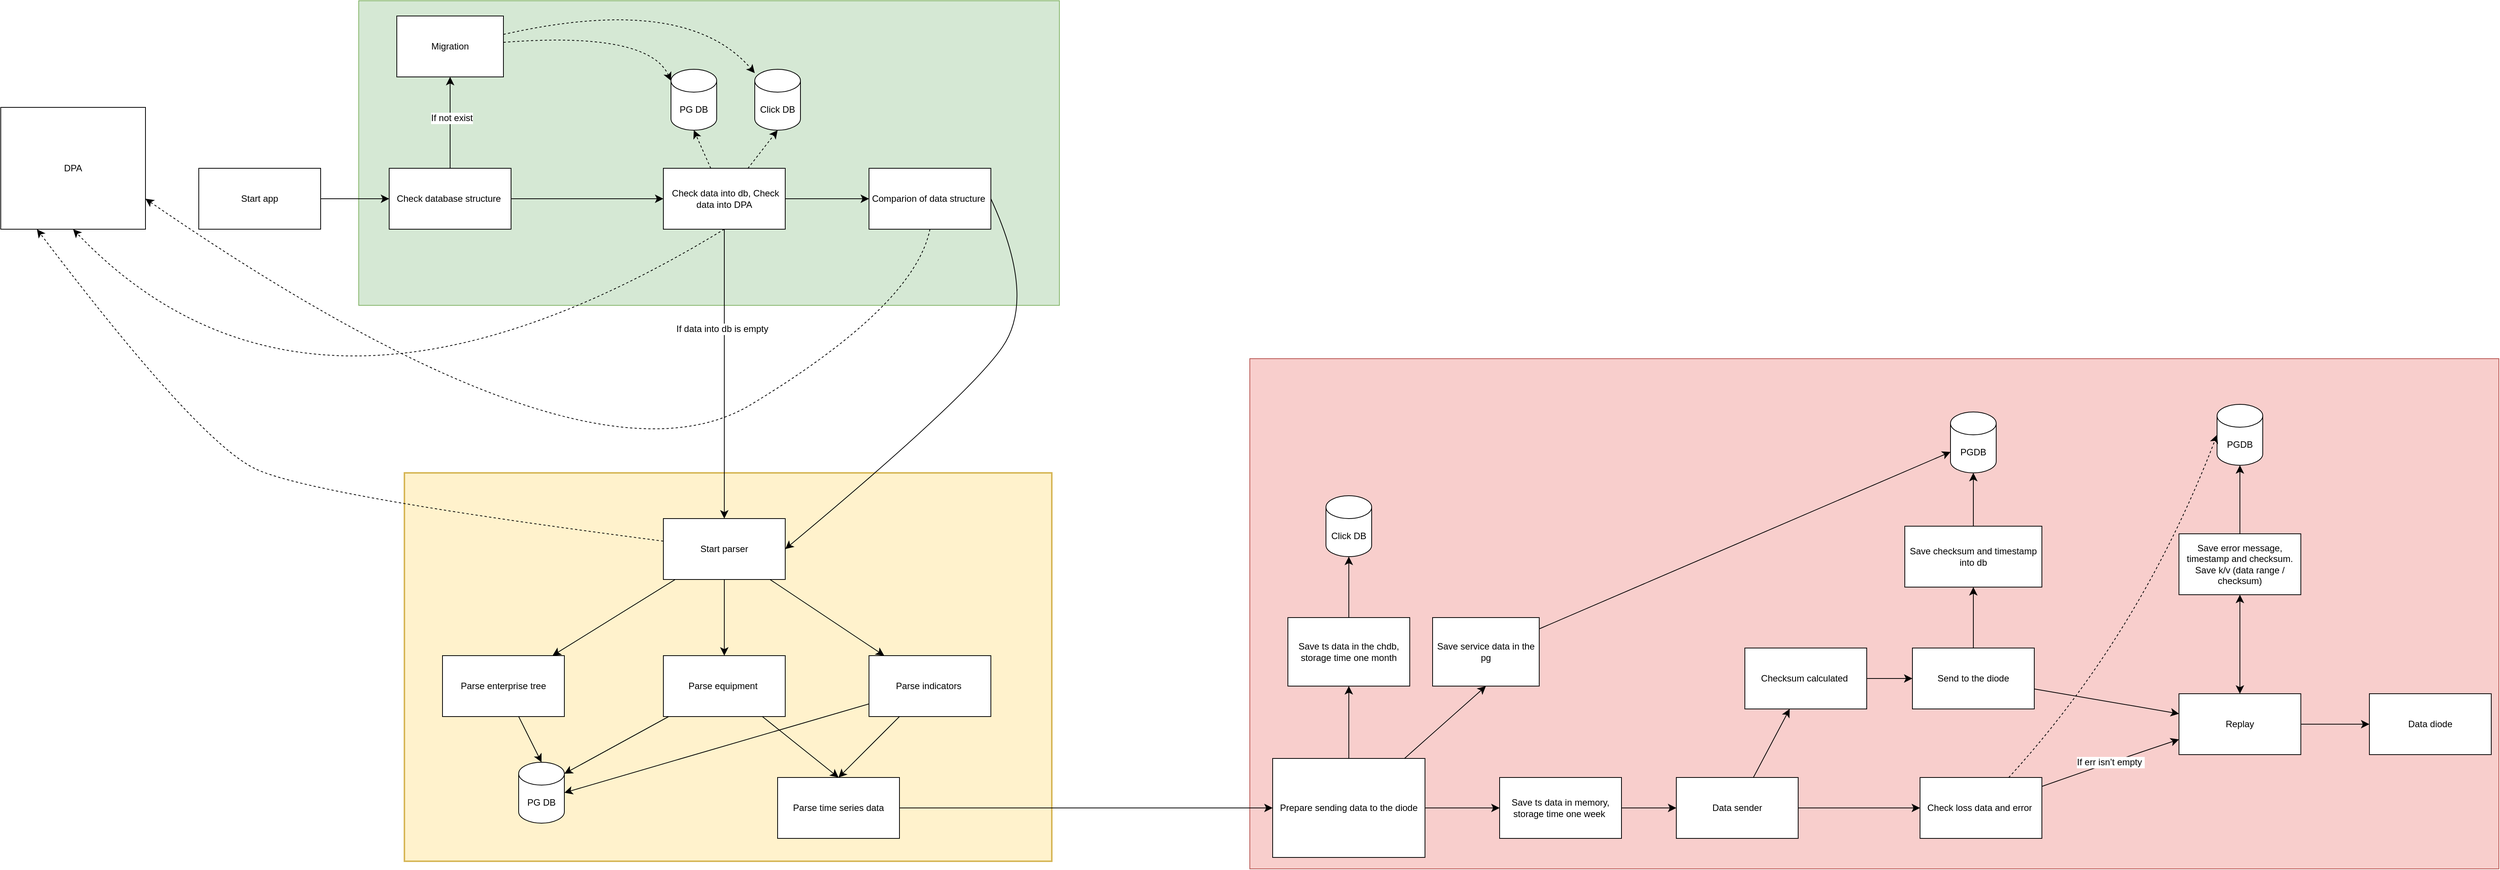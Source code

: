 <mxfile version="28.1.0">
  <diagram name="Страница — 1" id="yB6ljmjd0vUWjxGRCy32">
    <mxGraphModel dx="1423" dy="886" grid="1" gridSize="10" guides="1" tooltips="1" connect="1" arrows="1" fold="1" page="1" pageScale="1" pageWidth="827" pageHeight="1169" math="0" shadow="0">
      <root>
        <mxCell id="0" />
        <mxCell id="1" parent="0" />
        <mxCell id="tqtLIenuNLQmVrtVS35K-83" value="" style="rounded=0;whiteSpace=wrap;html=1;fillColor=#d5e8d4;strokeColor=#82b366;" parent="1" vertex="1">
          <mxGeometry x="490" y="20" width="920" height="400" as="geometry" />
        </mxCell>
        <mxCell id="tqtLIenuNLQmVrtVS35K-82" value="" style="rounded=0;whiteSpace=wrap;html=1;fillColor=#f8cecc;strokeColor=#b85450;" parent="1" vertex="1">
          <mxGeometry x="1660" y="490" width="1640" height="670" as="geometry" />
        </mxCell>
        <mxCell id="tqtLIenuNLQmVrtVS35K-35" value="" style="rounded=0;whiteSpace=wrap;html=1;fillColor=#fff2cc;strokeWidth=2;strokeColor=#d6b656;" parent="1" vertex="1">
          <mxGeometry x="550" y="640" width="850" height="510" as="geometry" />
        </mxCell>
        <mxCell id="1tEoKAisDk6B2TqbbuxF-1" value="DPA" style="rounded=0;whiteSpace=wrap;html=1;rotation=0;direction=west;" parent="1" vertex="1">
          <mxGeometry x="20" y="160" width="190" height="160" as="geometry" />
        </mxCell>
        <mxCell id="tqtLIenuNLQmVrtVS35K-1" style="edgeStyle=none;curved=1;rounded=0;orthogonalLoop=1;jettySize=auto;html=1;fontSize=12;startSize=8;endSize=8;" parent="1" source="1tEoKAisDk6B2TqbbuxF-3" target="tqtLIenuNLQmVrtVS35K-2" edge="1">
          <mxGeometry relative="1" as="geometry">
            <mxPoint x="560" y="120" as="targetPoint" />
          </mxGeometry>
        </mxCell>
        <mxCell id="1tEoKAisDk6B2TqbbuxF-3" value="Start app" style="rounded=0;whiteSpace=wrap;html=1;" parent="1" vertex="1">
          <mxGeometry x="280" y="240" width="160" height="80" as="geometry" />
        </mxCell>
        <mxCell id="tqtLIenuNLQmVrtVS35K-3" style="edgeStyle=none;curved=1;rounded=0;orthogonalLoop=1;jettySize=auto;html=1;fontSize=12;startSize=8;endSize=8;" parent="1" source="tqtLIenuNLQmVrtVS35K-2" target="tqtLIenuNLQmVrtVS35K-4" edge="1">
          <mxGeometry relative="1" as="geometry">
            <mxPoint x="760" y="90" as="targetPoint" />
          </mxGeometry>
        </mxCell>
        <mxCell id="tqtLIenuNLQmVrtVS35K-5" value="If not exist" style="edgeLabel;html=1;align=center;verticalAlign=middle;resizable=0;points=[];fontSize=12;" parent="tqtLIenuNLQmVrtVS35K-3" vertex="1" connectable="0">
          <mxGeometry x="0.111" y="-2" relative="1" as="geometry">
            <mxPoint as="offset" />
          </mxGeometry>
        </mxCell>
        <mxCell id="tqtLIenuNLQmVrtVS35K-6" style="edgeStyle=none;curved=1;rounded=0;orthogonalLoop=1;jettySize=auto;html=1;fontSize=12;startSize=8;endSize=8;" parent="1" source="tqtLIenuNLQmVrtVS35K-2" target="tqtLIenuNLQmVrtVS35K-7" edge="1">
          <mxGeometry relative="1" as="geometry">
            <mxPoint x="740" y="420" as="targetPoint" />
          </mxGeometry>
        </mxCell>
        <mxCell id="tqtLIenuNLQmVrtVS35K-2" value="Check database structure&amp;nbsp;" style="rounded=0;whiteSpace=wrap;html=1;" parent="1" vertex="1">
          <mxGeometry x="530" y="240" width="160" height="80" as="geometry" />
        </mxCell>
        <mxCell id="tqtLIenuNLQmVrtVS35K-17" style="edgeStyle=none;curved=1;rounded=0;orthogonalLoop=1;jettySize=auto;html=1;fontSize=12;startSize=8;endSize=8;dashed=1;" parent="1" source="tqtLIenuNLQmVrtVS35K-4" target="tqtLIenuNLQmVrtVS35K-13" edge="1">
          <mxGeometry relative="1" as="geometry">
            <Array as="points">
              <mxPoint x="920" y="10" />
            </Array>
          </mxGeometry>
        </mxCell>
        <mxCell id="tqtLIenuNLQmVrtVS35K-4" value="&amp;nbsp;Migration&amp;nbsp;" style="rounded=0;whiteSpace=wrap;html=1;" parent="1" vertex="1">
          <mxGeometry x="540" y="40" width="140" height="80" as="geometry" />
        </mxCell>
        <mxCell id="tqtLIenuNLQmVrtVS35K-18" style="edgeStyle=none;curved=1;rounded=0;orthogonalLoop=1;jettySize=auto;html=1;fontSize=12;startSize=8;endSize=8;" parent="1" source="tqtLIenuNLQmVrtVS35K-7" target="tqtLIenuNLQmVrtVS35K-19" edge="1">
          <mxGeometry relative="1" as="geometry">
            <mxPoint x="1280" y="280" as="targetPoint" />
            <Array as="points" />
          </mxGeometry>
        </mxCell>
        <mxCell id="tqtLIenuNLQmVrtVS35K-20" value="If data into db is empty" style="edgeLabel;html=1;align=center;verticalAlign=middle;resizable=0;points=[];fontSize=12;" parent="tqtLIenuNLQmVrtVS35K-18" vertex="1" connectable="0">
          <mxGeometry x="-0.311" y="-3" relative="1" as="geometry">
            <mxPoint as="offset" />
          </mxGeometry>
        </mxCell>
        <mxCell id="tqtLIenuNLQmVrtVS35K-22" style="edgeStyle=none;curved=1;rounded=0;orthogonalLoop=1;jettySize=auto;html=1;fontSize=12;startSize=8;endSize=8;" parent="1" source="tqtLIenuNLQmVrtVS35K-7" target="tqtLIenuNLQmVrtVS35K-23" edge="1">
          <mxGeometry relative="1" as="geometry">
            <mxPoint x="1240" y="280" as="targetPoint" />
          </mxGeometry>
        </mxCell>
        <mxCell id="tqtLIenuNLQmVrtVS35K-7" value="&amp;nbsp;Check data into db, Check data into DPA" style="rounded=0;whiteSpace=wrap;html=1;" parent="1" vertex="1">
          <mxGeometry x="890" y="240" width="160" height="80" as="geometry" />
        </mxCell>
        <mxCell id="tqtLIenuNLQmVrtVS35K-10" style="edgeStyle=none;curved=1;rounded=0;orthogonalLoop=1;jettySize=auto;html=1;entryX=0.5;entryY=0;entryDx=0;entryDy=0;fontSize=12;startSize=8;endSize=8;dashed=1;exitX=0.5;exitY=1;exitDx=0;exitDy=0;" parent="1" source="tqtLIenuNLQmVrtVS35K-7" target="1tEoKAisDk6B2TqbbuxF-1" edge="1">
          <mxGeometry relative="1" as="geometry">
            <Array as="points">
              <mxPoint x="430" y="650" />
            </Array>
          </mxGeometry>
        </mxCell>
        <mxCell id="tqtLIenuNLQmVrtVS35K-12" value="PG DB" style="shape=cylinder3;whiteSpace=wrap;html=1;boundedLbl=1;backgroundOutline=1;size=15;" parent="1" vertex="1">
          <mxGeometry x="900" y="110" width="60" height="80" as="geometry" />
        </mxCell>
        <mxCell id="tqtLIenuNLQmVrtVS35K-13" value="Click DB" style="shape=cylinder3;whiteSpace=wrap;html=1;boundedLbl=1;backgroundOutline=1;size=15;" parent="1" vertex="1">
          <mxGeometry x="1010" y="110" width="60" height="80" as="geometry" />
        </mxCell>
        <mxCell id="tqtLIenuNLQmVrtVS35K-14" style="edgeStyle=none;curved=1;rounded=0;orthogonalLoop=1;jettySize=auto;html=1;entryX=0.5;entryY=1;entryDx=0;entryDy=0;entryPerimeter=0;fontSize=12;startSize=8;endSize=8;dashed=1;" parent="1" source="tqtLIenuNLQmVrtVS35K-7" target="tqtLIenuNLQmVrtVS35K-12" edge="1">
          <mxGeometry relative="1" as="geometry" />
        </mxCell>
        <mxCell id="tqtLIenuNLQmVrtVS35K-15" style="edgeStyle=none;curved=1;rounded=0;orthogonalLoop=1;jettySize=auto;html=1;entryX=0.5;entryY=1;entryDx=0;entryDy=0;entryPerimeter=0;fontSize=12;startSize=8;endSize=8;dashed=1;" parent="1" source="tqtLIenuNLQmVrtVS35K-7" target="tqtLIenuNLQmVrtVS35K-13" edge="1">
          <mxGeometry relative="1" as="geometry" />
        </mxCell>
        <mxCell id="tqtLIenuNLQmVrtVS35K-16" style="edgeStyle=none;curved=1;rounded=0;orthogonalLoop=1;jettySize=auto;html=1;entryX=0;entryY=0;entryDx=0;entryDy=15;entryPerimeter=0;fontSize=12;startSize=8;endSize=8;dashed=1;" parent="1" source="tqtLIenuNLQmVrtVS35K-4" target="tqtLIenuNLQmVrtVS35K-12" edge="1">
          <mxGeometry relative="1" as="geometry">
            <Array as="points">
              <mxPoint x="870" y="60" />
            </Array>
          </mxGeometry>
        </mxCell>
        <mxCell id="tqtLIenuNLQmVrtVS35K-21" style="edgeStyle=none;curved=1;rounded=0;orthogonalLoop=1;jettySize=auto;html=1;entryX=0.75;entryY=0;entryDx=0;entryDy=0;fontSize=12;startSize=8;endSize=8;dashed=1;" parent="1" source="tqtLIenuNLQmVrtVS35K-19" target="1tEoKAisDk6B2TqbbuxF-1" edge="1">
          <mxGeometry relative="1" as="geometry">
            <Array as="points">
              <mxPoint x="430" y="670" />
              <mxPoint x="280" y="600" />
            </Array>
          </mxGeometry>
        </mxCell>
        <mxCell id="tqtLIenuNLQmVrtVS35K-26" style="edgeStyle=none;curved=1;rounded=0;orthogonalLoop=1;jettySize=auto;html=1;fontSize=12;startSize=8;endSize=8;" parent="1" source="tqtLIenuNLQmVrtVS35K-19" target="tqtLIenuNLQmVrtVS35K-27" edge="1">
          <mxGeometry relative="1" as="geometry">
            <mxPoint x="810" y="930.0" as="targetPoint" />
          </mxGeometry>
        </mxCell>
        <mxCell id="tqtLIenuNLQmVrtVS35K-28" style="edgeStyle=none;curved=1;rounded=0;orthogonalLoop=1;jettySize=auto;html=1;fontSize=12;startSize=8;endSize=8;" parent="1" source="tqtLIenuNLQmVrtVS35K-19" target="tqtLIenuNLQmVrtVS35K-29" edge="1">
          <mxGeometry relative="1" as="geometry">
            <mxPoint x="970.0" y="900.0" as="targetPoint" />
          </mxGeometry>
        </mxCell>
        <mxCell id="tqtLIenuNLQmVrtVS35K-30" style="edgeStyle=none;curved=1;rounded=0;orthogonalLoop=1;jettySize=auto;html=1;fontSize=12;startSize=8;endSize=8;" parent="1" source="tqtLIenuNLQmVrtVS35K-19" target="tqtLIenuNLQmVrtVS35K-31" edge="1">
          <mxGeometry relative="1" as="geometry">
            <mxPoint x="1200.0" y="900.0" as="targetPoint" />
          </mxGeometry>
        </mxCell>
        <mxCell id="tqtLIenuNLQmVrtVS35K-19" value="Start parser" style="rounded=0;whiteSpace=wrap;html=1;" parent="1" vertex="1">
          <mxGeometry x="890" y="700" width="160" height="80" as="geometry" />
        </mxCell>
        <mxCell id="tqtLIenuNLQmVrtVS35K-24" style="edgeStyle=none;curved=1;rounded=0;orthogonalLoop=1;jettySize=auto;html=1;entryX=0;entryY=0.25;entryDx=0;entryDy=0;fontSize=12;startSize=8;endSize=8;dashed=1;exitX=0.5;exitY=1;exitDx=0;exitDy=0;" parent="1" source="tqtLIenuNLQmVrtVS35K-23" target="1tEoKAisDk6B2TqbbuxF-1" edge="1">
          <mxGeometry relative="1" as="geometry">
            <mxPoint x="1241" y="320" as="sourcePoint" />
            <mxPoint x="76.0" y="350" as="targetPoint" />
            <Array as="points">
              <mxPoint x="1220" y="420" />
              <mxPoint x="791" y="680" />
            </Array>
          </mxGeometry>
        </mxCell>
        <mxCell id="tqtLIenuNLQmVrtVS35K-25" style="edgeStyle=none;curved=1;rounded=0;orthogonalLoop=1;jettySize=auto;html=1;entryX=1;entryY=0.5;entryDx=0;entryDy=0;fontSize=12;startSize=8;endSize=8;exitX=1;exitY=0.5;exitDx=0;exitDy=0;" parent="1" source="tqtLIenuNLQmVrtVS35K-23" target="tqtLIenuNLQmVrtVS35K-19" edge="1">
          <mxGeometry relative="1" as="geometry">
            <Array as="points">
              <mxPoint x="1380" y="410" />
              <mxPoint x="1290" y="540" />
            </Array>
          </mxGeometry>
        </mxCell>
        <mxCell id="tqtLIenuNLQmVrtVS35K-23" value="Compa&lt;span style=&quot;white-space: pre;&quot;&gt;rion of data structure &lt;/span&gt;" style="rounded=0;whiteSpace=wrap;html=1;" parent="1" vertex="1">
          <mxGeometry x="1160" y="240" width="160" height="80" as="geometry" />
        </mxCell>
        <mxCell id="tqtLIenuNLQmVrtVS35K-27" value="Parse enterprise tree" style="rounded=0;whiteSpace=wrap;html=1;" parent="1" vertex="1">
          <mxGeometry x="600" y="880.0" width="160" height="80" as="geometry" />
        </mxCell>
        <mxCell id="tqtLIenuNLQmVrtVS35K-33" style="edgeStyle=none;curved=1;rounded=0;orthogonalLoop=1;jettySize=auto;html=1;fontSize=12;startSize=8;endSize=8;entryX=0.5;entryY=0;entryDx=0;entryDy=0;" parent="1" source="tqtLIenuNLQmVrtVS35K-29" target="tqtLIenuNLQmVrtVS35K-32" edge="1">
          <mxGeometry relative="1" as="geometry">
            <mxPoint x="1070" y="1030" as="targetPoint" />
          </mxGeometry>
        </mxCell>
        <mxCell id="tqtLIenuNLQmVrtVS35K-29" value="Parse equipment&amp;nbsp;" style="rounded=0;whiteSpace=wrap;html=1;" parent="1" vertex="1">
          <mxGeometry x="890.0" y="880.0" width="160" height="80" as="geometry" />
        </mxCell>
        <mxCell id="tqtLIenuNLQmVrtVS35K-34" style="edgeStyle=none;curved=1;rounded=0;orthogonalLoop=1;jettySize=auto;html=1;fontSize=12;startSize=8;endSize=8;entryX=0.5;entryY=0;entryDx=0;entryDy=0;" parent="1" source="tqtLIenuNLQmVrtVS35K-31" target="tqtLIenuNLQmVrtVS35K-32" edge="1">
          <mxGeometry relative="1" as="geometry">
            <Array as="points" />
          </mxGeometry>
        </mxCell>
        <mxCell id="tqtLIenuNLQmVrtVS35K-31" value="Parse indicators&amp;nbsp;" style="rounded=0;whiteSpace=wrap;html=1;" parent="1" vertex="1">
          <mxGeometry x="1160.0" y="880.0" width="160" height="80" as="geometry" />
        </mxCell>
        <mxCell id="tqtLIenuNLQmVrtVS35K-41" style="edgeStyle=none;curved=1;rounded=0;orthogonalLoop=1;jettySize=auto;html=1;fontSize=12;startSize=8;endSize=8;" parent="1" source="tqtLIenuNLQmVrtVS35K-32" target="tqtLIenuNLQmVrtVS35K-42" edge="1">
          <mxGeometry relative="1" as="geometry">
            <mxPoint x="1750" y="750" as="targetPoint" />
          </mxGeometry>
        </mxCell>
        <mxCell id="tqtLIenuNLQmVrtVS35K-32" value="Parse time series data" style="rounded=0;whiteSpace=wrap;html=1;" parent="1" vertex="1">
          <mxGeometry x="1040" y="1040" width="160" height="80" as="geometry" />
        </mxCell>
        <mxCell id="tqtLIenuNLQmVrtVS35K-36" value="PG DB" style="shape=cylinder3;whiteSpace=wrap;html=1;boundedLbl=1;backgroundOutline=1;size=15;direction=east;" parent="1" vertex="1">
          <mxGeometry x="700" y="1020" width="60" height="80" as="geometry" />
        </mxCell>
        <mxCell id="tqtLIenuNLQmVrtVS35K-37" style="edgeStyle=none;curved=1;rounded=0;orthogonalLoop=1;jettySize=auto;html=1;entryX=0.5;entryY=0;entryDx=0;entryDy=0;entryPerimeter=0;fontSize=12;startSize=8;endSize=8;" parent="1" source="tqtLIenuNLQmVrtVS35K-27" target="tqtLIenuNLQmVrtVS35K-36" edge="1">
          <mxGeometry relative="1" as="geometry" />
        </mxCell>
        <mxCell id="tqtLIenuNLQmVrtVS35K-39" style="edgeStyle=none;curved=1;rounded=0;orthogonalLoop=1;jettySize=auto;html=1;entryX=1;entryY=0;entryDx=0;entryDy=15;entryPerimeter=0;fontSize=12;startSize=8;endSize=8;" parent="1" source="tqtLIenuNLQmVrtVS35K-29" target="tqtLIenuNLQmVrtVS35K-36" edge="1">
          <mxGeometry relative="1" as="geometry" />
        </mxCell>
        <mxCell id="tqtLIenuNLQmVrtVS35K-40" style="edgeStyle=none;curved=1;rounded=0;orthogonalLoop=1;jettySize=auto;html=1;entryX=1;entryY=0.5;entryDx=0;entryDy=0;entryPerimeter=0;fontSize=12;startSize=8;endSize=8;" parent="1" source="tqtLIenuNLQmVrtVS35K-31" target="tqtLIenuNLQmVrtVS35K-36" edge="1">
          <mxGeometry relative="1" as="geometry" />
        </mxCell>
        <mxCell id="tqtLIenuNLQmVrtVS35K-43" style="edgeStyle=none;curved=1;rounded=0;orthogonalLoop=1;jettySize=auto;html=1;fontSize=12;startSize=8;endSize=8;" parent="1" source="tqtLIenuNLQmVrtVS35K-42" target="tqtLIenuNLQmVrtVS35K-44" edge="1">
          <mxGeometry relative="1" as="geometry">
            <mxPoint x="1920" y="880" as="targetPoint" />
          </mxGeometry>
        </mxCell>
        <mxCell id="tqtLIenuNLQmVrtVS35K-47" style="edgeStyle=none;curved=1;rounded=0;orthogonalLoop=1;jettySize=auto;html=1;fontSize=12;startSize=8;endSize=8;" parent="1" source="tqtLIenuNLQmVrtVS35K-42" target="tqtLIenuNLQmVrtVS35K-48" edge="1">
          <mxGeometry relative="1" as="geometry">
            <mxPoint x="2070" y="900.0" as="targetPoint" />
          </mxGeometry>
        </mxCell>
        <mxCell id="tqtLIenuNLQmVrtVS35K-42" value="Prepare sending data to the diode" style="rounded=0;whiteSpace=wrap;html=1;" parent="1" vertex="1">
          <mxGeometry x="1690" y="1015" width="200" height="130" as="geometry" />
        </mxCell>
        <mxCell id="tqtLIenuNLQmVrtVS35K-44" value="Save ts data in the chdb, storage time one month" style="rounded=0;whiteSpace=wrap;html=1;" parent="1" vertex="1">
          <mxGeometry x="1710" y="830" width="160" height="90" as="geometry" />
        </mxCell>
        <mxCell id="tqtLIenuNLQmVrtVS35K-45" value="Click DB" style="shape=cylinder3;whiteSpace=wrap;html=1;boundedLbl=1;backgroundOutline=1;size=15;" parent="1" vertex="1">
          <mxGeometry x="1760" y="670" width="60" height="80" as="geometry" />
        </mxCell>
        <mxCell id="tqtLIenuNLQmVrtVS35K-46" style="edgeStyle=none;curved=1;rounded=0;orthogonalLoop=1;jettySize=auto;html=1;entryX=0.5;entryY=1;entryDx=0;entryDy=0;entryPerimeter=0;fontSize=12;startSize=8;endSize=8;" parent="1" source="tqtLIenuNLQmVrtVS35K-44" target="tqtLIenuNLQmVrtVS35K-45" edge="1">
          <mxGeometry relative="1" as="geometry" />
        </mxCell>
        <mxCell id="tqtLIenuNLQmVrtVS35K-49" style="edgeStyle=none;curved=1;rounded=0;orthogonalLoop=1;jettySize=auto;html=1;fontSize=12;startSize=8;endSize=8;" parent="1" source="tqtLIenuNLQmVrtVS35K-48" target="tqtLIenuNLQmVrtVS35K-50" edge="1">
          <mxGeometry relative="1" as="geometry">
            <mxPoint x="2300.0" y="1080" as="targetPoint" />
          </mxGeometry>
        </mxCell>
        <mxCell id="tqtLIenuNLQmVrtVS35K-48" value="Save ts data in memory, storage time one week&amp;nbsp;" style="rounded=0;whiteSpace=wrap;html=1;" parent="1" vertex="1">
          <mxGeometry x="1988" y="1040.0" width="160" height="80" as="geometry" />
        </mxCell>
        <mxCell id="tqtLIenuNLQmVrtVS35K-54" style="edgeStyle=none;curved=1;rounded=0;orthogonalLoop=1;jettySize=auto;html=1;fontSize=12;startSize=8;endSize=8;" parent="1" source="tqtLIenuNLQmVrtVS35K-50" target="tqtLIenuNLQmVrtVS35K-55" edge="1">
          <mxGeometry relative="1" as="geometry">
            <mxPoint x="2570.0" y="1080" as="targetPoint" />
          </mxGeometry>
        </mxCell>
        <mxCell id="tqtLIenuNLQmVrtVS35K-77" style="edgeStyle=none;curved=1;rounded=0;orthogonalLoop=1;jettySize=auto;html=1;fontSize=12;startSize=8;endSize=8;" parent="1" source="tqtLIenuNLQmVrtVS35K-50" target="tqtLIenuNLQmVrtVS35K-78" edge="1">
          <mxGeometry relative="1" as="geometry">
            <mxPoint x="2550" y="1080" as="targetPoint" />
          </mxGeometry>
        </mxCell>
        <mxCell id="tqtLIenuNLQmVrtVS35K-50" value="Data sender" style="rounded=0;whiteSpace=wrap;html=1;" parent="1" vertex="1">
          <mxGeometry x="2220.0" y="1040" width="160" height="80" as="geometry" />
        </mxCell>
        <mxCell id="tqtLIenuNLQmVrtVS35K-56" style="edgeStyle=none;curved=1;rounded=0;orthogonalLoop=1;jettySize=auto;html=1;fontSize=12;startSize=8;endSize=8;" parent="1" source="tqtLIenuNLQmVrtVS35K-55" target="tqtLIenuNLQmVrtVS35K-57" edge="1">
          <mxGeometry relative="1" as="geometry">
            <mxPoint x="2800.0" y="1080" as="targetPoint" />
          </mxGeometry>
        </mxCell>
        <mxCell id="tqtLIenuNLQmVrtVS35K-55" value="Checksum calculated&amp;nbsp;" style="rounded=0;whiteSpace=wrap;html=1;" parent="1" vertex="1">
          <mxGeometry x="2310.0" y="870" width="160" height="80" as="geometry" />
        </mxCell>
        <mxCell id="tqtLIenuNLQmVrtVS35K-62" style="edgeStyle=none;curved=1;rounded=0;orthogonalLoop=1;jettySize=auto;html=1;fontSize=12;startSize=8;endSize=8;" parent="1" source="tqtLIenuNLQmVrtVS35K-57" target="tqtLIenuNLQmVrtVS35K-63" edge="1">
          <mxGeometry relative="1" as="geometry">
            <mxPoint x="3040" y="1080" as="targetPoint" />
          </mxGeometry>
        </mxCell>
        <mxCell id="1p-T-t_tJ_qhLKZ4jgAj-11" style="edgeStyle=none;curved=1;rounded=0;orthogonalLoop=1;jettySize=auto;html=1;fontSize=12;startSize=8;endSize=8;" edge="1" parent="1" source="tqtLIenuNLQmVrtVS35K-57" target="tqtLIenuNLQmVrtVS35K-59">
          <mxGeometry relative="1" as="geometry" />
        </mxCell>
        <mxCell id="tqtLIenuNLQmVrtVS35K-57" value="Send to the diode" style="rounded=0;whiteSpace=wrap;html=1;" parent="1" vertex="1">
          <mxGeometry x="2530.0" y="870" width="160" height="80" as="geometry" />
        </mxCell>
        <mxCell id="tqtLIenuNLQmVrtVS35K-60" style="edgeStyle=none;curved=1;rounded=0;orthogonalLoop=1;jettySize=auto;html=1;fontSize=12;startSize=8;endSize=8;" parent="1" source="tqtLIenuNLQmVrtVS35K-59" target="tqtLIenuNLQmVrtVS35K-61" edge="1">
          <mxGeometry relative="1" as="geometry">
            <mxPoint x="2800.0" y="720" as="targetPoint" />
          </mxGeometry>
        </mxCell>
        <mxCell id="tqtLIenuNLQmVrtVS35K-59" value="Save checksum and timestamp into db" style="rounded=0;whiteSpace=wrap;html=1;" parent="1" vertex="1">
          <mxGeometry x="2520" y="710" width="180" height="80" as="geometry" />
        </mxCell>
        <mxCell id="tqtLIenuNLQmVrtVS35K-61" value="PGDB" style="shape=cylinder3;whiteSpace=wrap;html=1;boundedLbl=1;backgroundOutline=1;size=15;" parent="1" vertex="1">
          <mxGeometry x="2580.0" y="560" width="60" height="80" as="geometry" />
        </mxCell>
        <mxCell id="tqtLIenuNLQmVrtVS35K-64" style="edgeStyle=none;curved=1;rounded=0;orthogonalLoop=1;jettySize=auto;html=1;fontSize=12;startSize=8;endSize=8;entryX=0.5;entryY=1;entryDx=0;entryDy=0;startArrow=classic;startFill=1;" parent="1" source="tqtLIenuNLQmVrtVS35K-63" target="tqtLIenuNLQmVrtVS35K-65" edge="1">
          <mxGeometry relative="1" as="geometry">
            <mxPoint x="3040" y="960" as="targetPoint" />
          </mxGeometry>
        </mxCell>
        <mxCell id="tqtLIenuNLQmVrtVS35K-68" style="edgeStyle=none;curved=1;rounded=0;orthogonalLoop=1;jettySize=auto;html=1;fontSize=12;startSize=8;endSize=8;" parent="1" source="tqtLIenuNLQmVrtVS35K-63" target="tqtLIenuNLQmVrtVS35K-69" edge="1">
          <mxGeometry relative="1" as="geometry">
            <mxPoint x="3360" y="1080" as="targetPoint" />
          </mxGeometry>
        </mxCell>
        <mxCell id="tqtLIenuNLQmVrtVS35K-63" value="Replay" style="rounded=0;whiteSpace=wrap;html=1;" parent="1" vertex="1">
          <mxGeometry x="2880" y="930" width="160" height="80" as="geometry" />
        </mxCell>
        <mxCell id="tqtLIenuNLQmVrtVS35K-66" style="edgeStyle=none;curved=1;rounded=0;orthogonalLoop=1;jettySize=auto;html=1;fontSize=12;startSize=8;endSize=8;entryX=0.5;entryY=1;entryDx=0;entryDy=0;entryPerimeter=0;" parent="1" source="tqtLIenuNLQmVrtVS35K-65" target="tqtLIenuNLQmVrtVS35K-80" edge="1">
          <mxGeometry relative="1" as="geometry">
            <mxPoint x="2948.889" y="660" as="targetPoint" />
          </mxGeometry>
        </mxCell>
        <mxCell id="tqtLIenuNLQmVrtVS35K-65" value="Save error message, timestamp and checksum. Save k/v (data range / checksum)" style="rounded=0;whiteSpace=wrap;html=1;" parent="1" vertex="1">
          <mxGeometry x="2880" y="720" width="160" height="80" as="geometry" />
        </mxCell>
        <mxCell id="tqtLIenuNLQmVrtVS35K-69" value="Data diode" style="rounded=0;whiteSpace=wrap;html=1;" parent="1" vertex="1">
          <mxGeometry x="3130" y="930" width="160" height="80" as="geometry" />
        </mxCell>
        <mxCell id="tqtLIenuNLQmVrtVS35K-79" value="If err isn’t empty&amp;nbsp;" style="edgeStyle=none;curved=1;rounded=0;orthogonalLoop=1;jettySize=auto;html=1;entryX=0;entryY=0.75;entryDx=0;entryDy=0;fontSize=12;startSize=8;endSize=8;" parent="1" source="tqtLIenuNLQmVrtVS35K-78" target="tqtLIenuNLQmVrtVS35K-63" edge="1">
          <mxGeometry relative="1" as="geometry">
            <Array as="points">
              <mxPoint x="2790" y="1020" />
            </Array>
          </mxGeometry>
        </mxCell>
        <mxCell id="tqtLIenuNLQmVrtVS35K-78" value="Check loss data and error&amp;nbsp;" style="rounded=0;whiteSpace=wrap;html=1;" parent="1" vertex="1">
          <mxGeometry x="2540" y="1040" width="160" height="80" as="geometry" />
        </mxCell>
        <mxCell id="tqtLIenuNLQmVrtVS35K-80" value="PGDB" style="shape=cylinder3;whiteSpace=wrap;html=1;boundedLbl=1;backgroundOutline=1;size=15;" parent="1" vertex="1">
          <mxGeometry x="2930" y="550" width="60" height="80" as="geometry" />
        </mxCell>
        <mxCell id="tqtLIenuNLQmVrtVS35K-81" style="edgeStyle=none;curved=1;rounded=0;orthogonalLoop=1;jettySize=auto;html=1;entryX=0;entryY=0.5;entryDx=0;entryDy=0;entryPerimeter=0;fontSize=12;startSize=8;endSize=8;dashed=1;" parent="1" source="tqtLIenuNLQmVrtVS35K-78" target="tqtLIenuNLQmVrtVS35K-80" edge="1">
          <mxGeometry relative="1" as="geometry">
            <Array as="points">
              <mxPoint x="2830" y="850" />
            </Array>
          </mxGeometry>
        </mxCell>
        <mxCell id="1p-T-t_tJ_qhLKZ4jgAj-1" style="edgeStyle=none;curved=1;rounded=0;orthogonalLoop=1;jettySize=auto;html=1;entryX=0.5;entryY=1;entryDx=0;entryDy=0;fontSize=12;startSize=8;endSize=8;" edge="1" parent="1" source="tqtLIenuNLQmVrtVS35K-42" target="1p-T-t_tJ_qhLKZ4jgAj-2">
          <mxGeometry relative="1" as="geometry" />
        </mxCell>
        <mxCell id="1p-T-t_tJ_qhLKZ4jgAj-2" value="Save service data in the pg" style="rounded=0;whiteSpace=wrap;html=1;" vertex="1" parent="1">
          <mxGeometry x="1900" y="830" width="140" height="90" as="geometry" />
        </mxCell>
        <mxCell id="1p-T-t_tJ_qhLKZ4jgAj-9" style="edgeStyle=none;curved=1;rounded=0;orthogonalLoop=1;jettySize=auto;html=1;entryX=0;entryY=0;entryDx=0;entryDy=52.5;entryPerimeter=0;fontSize=12;startSize=8;endSize=8;" edge="1" parent="1" source="1p-T-t_tJ_qhLKZ4jgAj-2" target="tqtLIenuNLQmVrtVS35K-61">
          <mxGeometry relative="1" as="geometry" />
        </mxCell>
      </root>
    </mxGraphModel>
  </diagram>
</mxfile>
